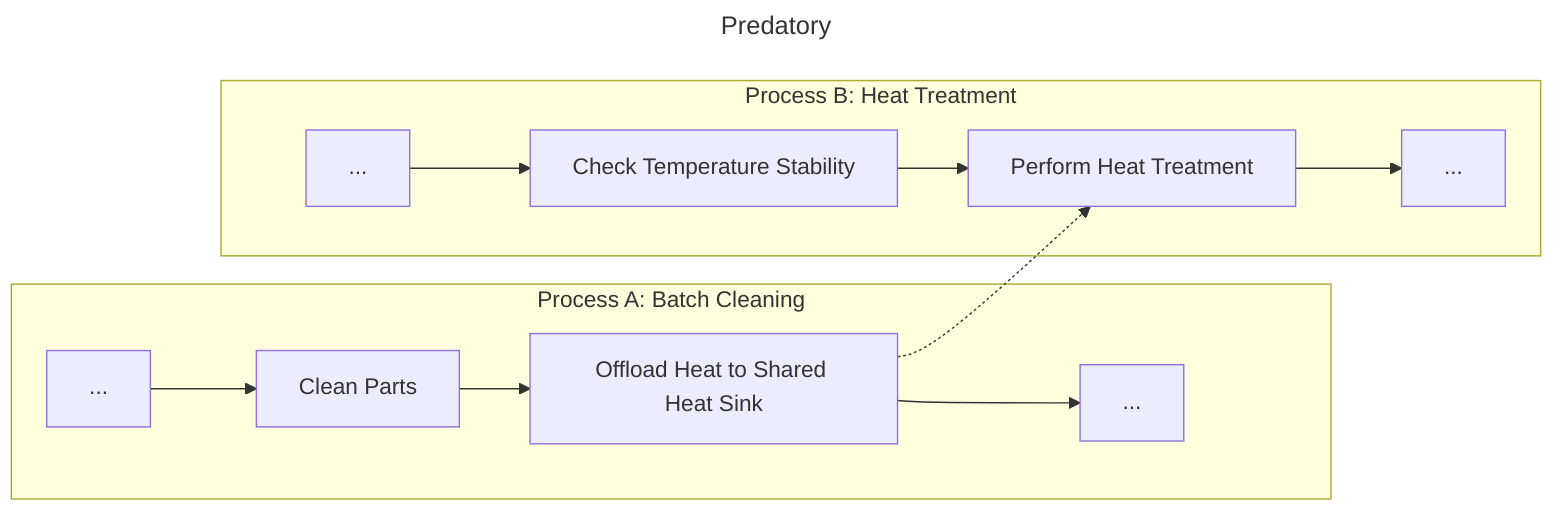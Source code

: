 ---
title: Predatory
description: Both processes benefit from the interaction.
---

graph LR
    subgraph "Process A: Batch Cleaning"
        Start1[...] -->  A[Clean Parts]
        A --> B[Offload Heat to Shared Heat Sink]
        B --> End1[...]
    end

    subgraph "Process B: Heat Treatment"
        Start2[...] -->  A1[Check Temperature Stability]
        A1 --> C1[Perform Heat Treatment]
        C1 --> End2[...]
    end

    B -.-> C1